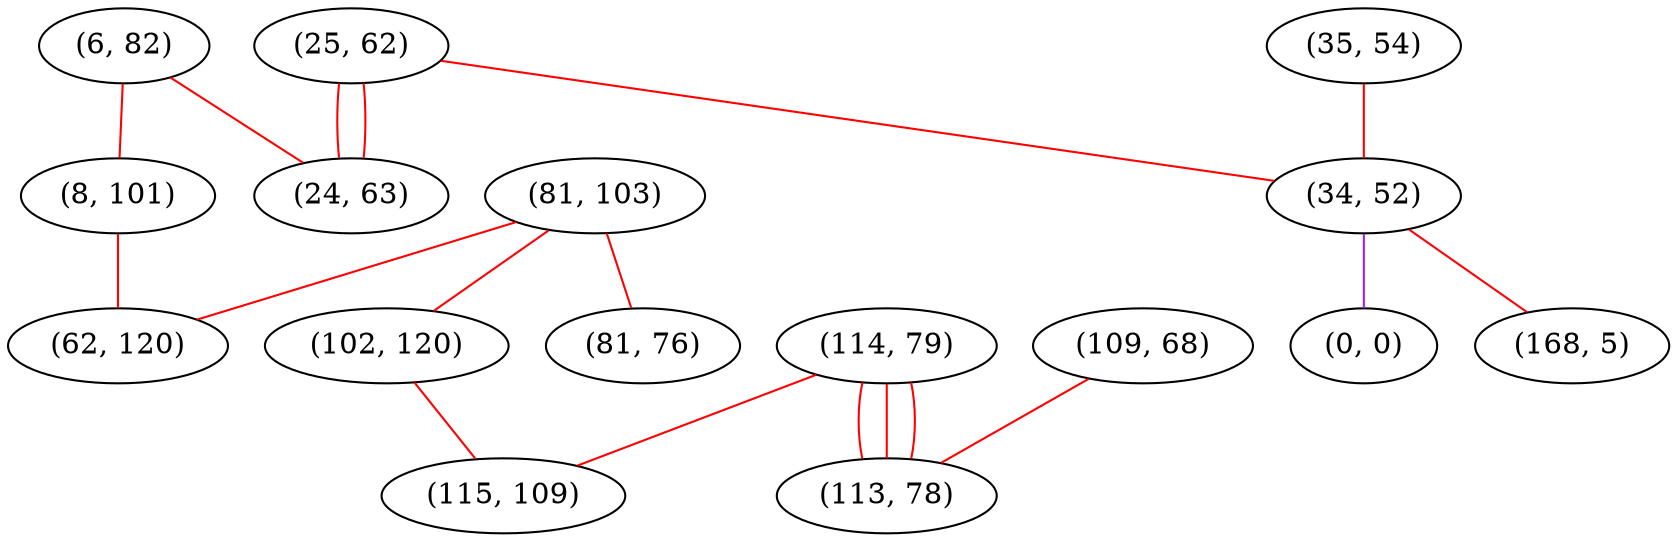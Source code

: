 graph "" {
"(6, 82)";
"(25, 62)";
"(35, 54)";
"(81, 103)";
"(114, 79)";
"(8, 101)";
"(109, 68)";
"(113, 78)";
"(34, 52)";
"(0, 0)";
"(102, 120)";
"(81, 76)";
"(115, 109)";
"(168, 5)";
"(62, 120)";
"(24, 63)";
"(6, 82)" -- "(8, 101)"  [color=red, key=0, weight=1];
"(6, 82)" -- "(24, 63)"  [color=red, key=0, weight=1];
"(25, 62)" -- "(34, 52)"  [color=red, key=0, weight=1];
"(25, 62)" -- "(24, 63)"  [color=red, key=0, weight=1];
"(25, 62)" -- "(24, 63)"  [color=red, key=1, weight=1];
"(35, 54)" -- "(34, 52)"  [color=red, key=0, weight=1];
"(81, 103)" -- "(62, 120)"  [color=red, key=0, weight=1];
"(81, 103)" -- "(81, 76)"  [color=red, key=0, weight=1];
"(81, 103)" -- "(102, 120)"  [color=red, key=0, weight=1];
"(114, 79)" -- "(113, 78)"  [color=red, key=0, weight=1];
"(114, 79)" -- "(113, 78)"  [color=red, key=1, weight=1];
"(114, 79)" -- "(113, 78)"  [color=red, key=2, weight=1];
"(114, 79)" -- "(115, 109)"  [color=red, key=0, weight=1];
"(8, 101)" -- "(62, 120)"  [color=red, key=0, weight=1];
"(109, 68)" -- "(113, 78)"  [color=red, key=0, weight=1];
"(34, 52)" -- "(168, 5)"  [color=red, key=0, weight=1];
"(34, 52)" -- "(0, 0)"  [color=purple, key=0, weight=4];
"(102, 120)" -- "(115, 109)"  [color=red, key=0, weight=1];
}
